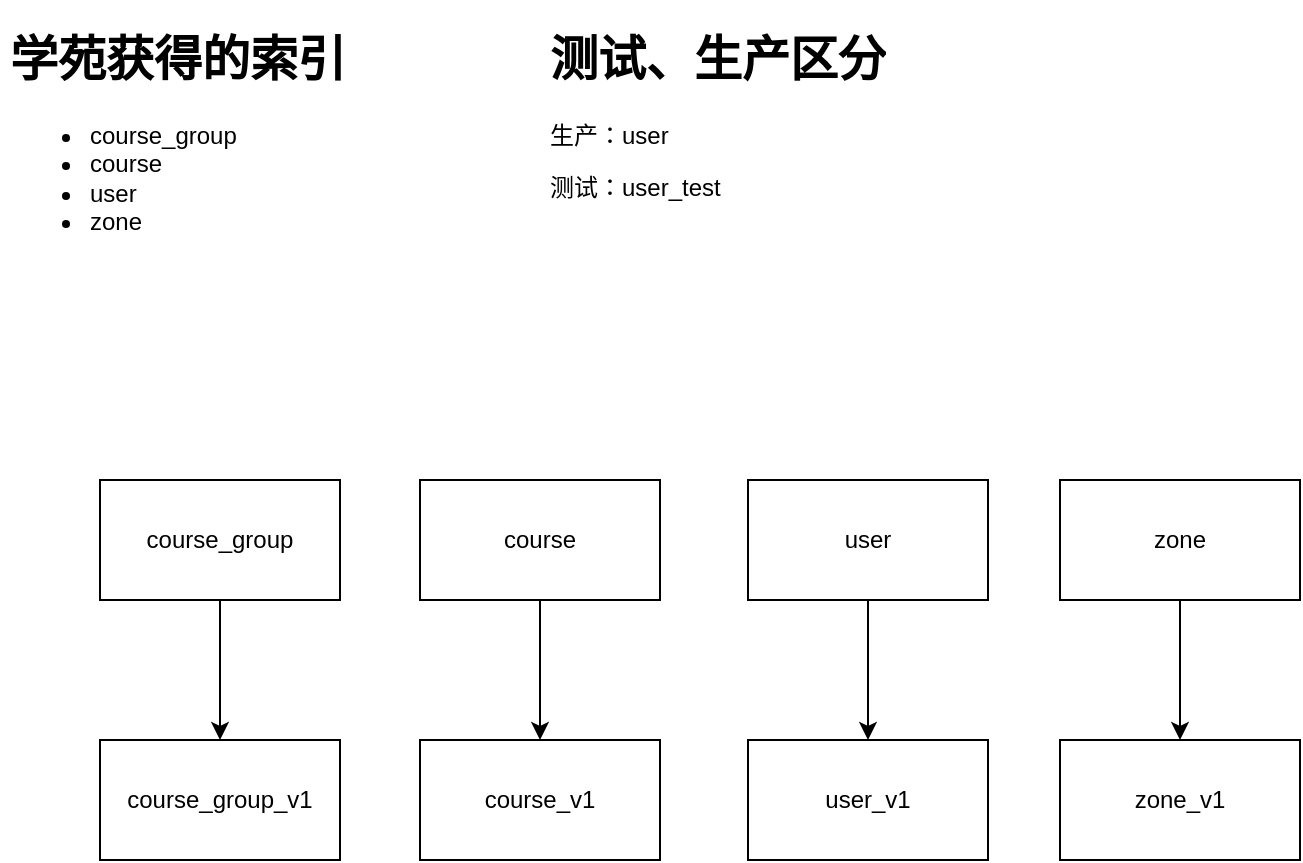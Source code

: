 <mxfile version="16.5.6" type="github">
  <diagram id="B58mFrfkIX3h41NQywZV" name="Page-1">
    <mxGraphModel dx="2032" dy="780" grid="1" gridSize="10" guides="1" tooltips="1" connect="1" arrows="1" fold="1" page="1" pageScale="1" pageWidth="827" pageHeight="1169" math="0" shadow="0">
      <root>
        <mxCell id="0" />
        <mxCell id="1" parent="0" />
        <mxCell id="DJm2mmevkv77U6sluzSs-11" style="edgeStyle=orthogonalEdgeStyle;rounded=0;orthogonalLoop=1;jettySize=auto;html=1;exitX=0.5;exitY=1;exitDx=0;exitDy=0;entryX=0.5;entryY=0;entryDx=0;entryDy=0;" edge="1" parent="1" source="DJm2mmevkv77U6sluzSs-1" target="DJm2mmevkv77U6sluzSs-7">
          <mxGeometry relative="1" as="geometry" />
        </mxCell>
        <mxCell id="DJm2mmevkv77U6sluzSs-1" value="&lt;span style=&quot;text-align: left&quot;&gt;course_group&lt;br&gt;&lt;/span&gt;" style="rounded=0;whiteSpace=wrap;html=1;" vertex="1" parent="1">
          <mxGeometry x="90" y="440" width="120" height="60" as="geometry" />
        </mxCell>
        <mxCell id="DJm2mmevkv77U6sluzSs-12" style="edgeStyle=orthogonalEdgeStyle;rounded=0;orthogonalLoop=1;jettySize=auto;html=1;exitX=0.5;exitY=1;exitDx=0;exitDy=0;" edge="1" parent="1" source="DJm2mmevkv77U6sluzSs-2" target="DJm2mmevkv77U6sluzSs-8">
          <mxGeometry relative="1" as="geometry" />
        </mxCell>
        <mxCell id="DJm2mmevkv77U6sluzSs-2" value="course" style="rounded=0;whiteSpace=wrap;html=1;" vertex="1" parent="1">
          <mxGeometry x="250" y="440" width="120" height="60" as="geometry" />
        </mxCell>
        <mxCell id="DJm2mmevkv77U6sluzSs-4" value="&lt;h1&gt;学苑获得的索引&lt;/h1&gt;&lt;p&gt;&lt;/p&gt;&lt;ul&gt;&lt;li&gt;course_group&lt;br&gt;&lt;/li&gt;&lt;li&gt;course&lt;/li&gt;&lt;li&gt;user&lt;/li&gt;&lt;li&gt;zone&lt;/li&gt;&lt;/ul&gt;&lt;p&gt;&lt;/p&gt;" style="text;html=1;strokeColor=none;fillColor=none;spacing=5;spacingTop=-20;whiteSpace=wrap;overflow=hidden;rounded=0;" vertex="1" parent="1">
          <mxGeometry x="40" y="210" width="190" height="120" as="geometry" />
        </mxCell>
        <mxCell id="DJm2mmevkv77U6sluzSs-13" style="edgeStyle=orthogonalEdgeStyle;rounded=0;orthogonalLoop=1;jettySize=auto;html=1;exitX=0.5;exitY=1;exitDx=0;exitDy=0;" edge="1" parent="1" source="DJm2mmevkv77U6sluzSs-5" target="DJm2mmevkv77U6sluzSs-9">
          <mxGeometry relative="1" as="geometry" />
        </mxCell>
        <mxCell id="DJm2mmevkv77U6sluzSs-5" value="user" style="rounded=0;whiteSpace=wrap;html=1;" vertex="1" parent="1">
          <mxGeometry x="414" y="440" width="120" height="60" as="geometry" />
        </mxCell>
        <mxCell id="DJm2mmevkv77U6sluzSs-14" style="edgeStyle=orthogonalEdgeStyle;rounded=0;orthogonalLoop=1;jettySize=auto;html=1;exitX=0.5;exitY=1;exitDx=0;exitDy=0;" edge="1" parent="1" source="DJm2mmevkv77U6sluzSs-6" target="DJm2mmevkv77U6sluzSs-10">
          <mxGeometry relative="1" as="geometry" />
        </mxCell>
        <mxCell id="DJm2mmevkv77U6sluzSs-6" value="zone" style="rounded=0;whiteSpace=wrap;html=1;" vertex="1" parent="1">
          <mxGeometry x="570" y="440" width="120" height="60" as="geometry" />
        </mxCell>
        <mxCell id="DJm2mmevkv77U6sluzSs-7" value="&lt;span style=&quot;text-align: left&quot;&gt;course_group_v1&lt;br&gt;&lt;/span&gt;" style="rounded=0;whiteSpace=wrap;html=1;" vertex="1" parent="1">
          <mxGeometry x="90" y="570" width="120" height="60" as="geometry" />
        </mxCell>
        <mxCell id="DJm2mmevkv77U6sluzSs-8" value="course_v1" style="rounded=0;whiteSpace=wrap;html=1;" vertex="1" parent="1">
          <mxGeometry x="250" y="570" width="120" height="60" as="geometry" />
        </mxCell>
        <mxCell id="DJm2mmevkv77U6sluzSs-9" value="user_v1" style="rounded=0;whiteSpace=wrap;html=1;" vertex="1" parent="1">
          <mxGeometry x="414" y="570" width="120" height="60" as="geometry" />
        </mxCell>
        <mxCell id="DJm2mmevkv77U6sluzSs-10" value="zone_v1" style="rounded=0;whiteSpace=wrap;html=1;" vertex="1" parent="1">
          <mxGeometry x="570" y="570" width="120" height="60" as="geometry" />
        </mxCell>
        <mxCell id="DJm2mmevkv77U6sluzSs-15" value="&lt;h1&gt;测试、生产区分&lt;/h1&gt;&lt;p&gt;生产：user&lt;/p&gt;&lt;p&gt;测试：user_test&lt;/p&gt;" style="text;html=1;strokeColor=none;fillColor=none;spacing=5;spacingTop=-20;whiteSpace=wrap;overflow=hidden;rounded=0;" vertex="1" parent="1">
          <mxGeometry x="310" y="210" width="190" height="120" as="geometry" />
        </mxCell>
      </root>
    </mxGraphModel>
  </diagram>
</mxfile>

